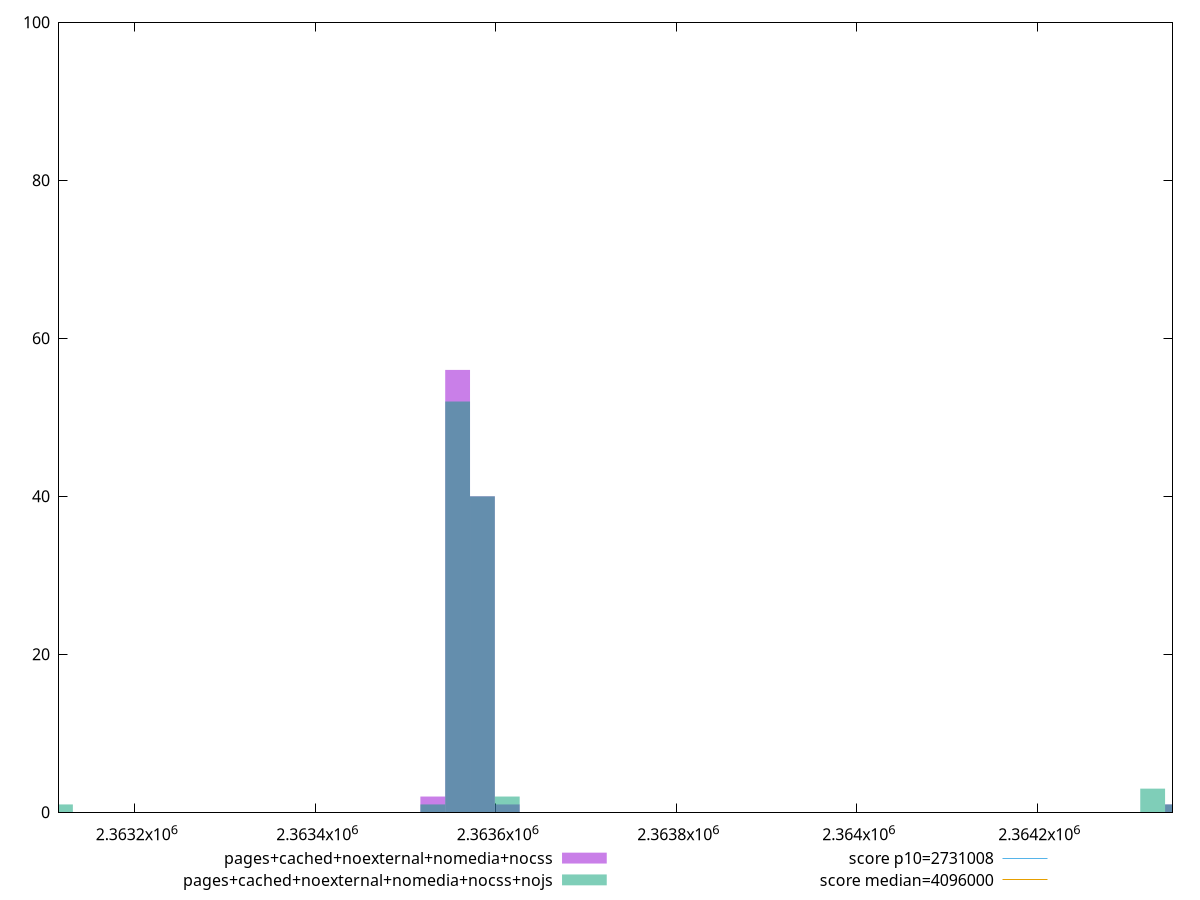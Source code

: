 reset

$pagesCachedNoexternalNomediaNocss <<EOF
2363585.26361148 40
2363557.754151831 56
2364355.528481662 1
2363530.2446921817 2
2363612.77307113 1
EOF

$pagesCachedNoexternalNomediaNocssNojs <<EOF
2363585.26361148 40
2364328.0190220126 3
2363557.754151831 52
2363117.6027974417 1
2364355.528481662 1
2363612.77307113 2
2363530.2446921817 1
EOF

set key outside below
set boxwidth 27.5094596493381
set xrange [2363116:2364350]
set yrange [0:100]
set trange [0:100]
set style fill transparent solid 0.5 noborder

set parametric
set terminal svg size 640, 500 enhanced background rgb 'white'
set output "reprap/total-byte-weight/comparison/histogram/4_vs_5.svg"

plot $pagesCachedNoexternalNomediaNocss title "pages+cached+noexternal+nomedia+nocss" with boxes, \
     $pagesCachedNoexternalNomediaNocssNojs title "pages+cached+noexternal+nomedia+nocss+nojs" with boxes, \
     2731008,t title "score p10=2731008", \
     4096000,t title "score median=4096000"

reset
